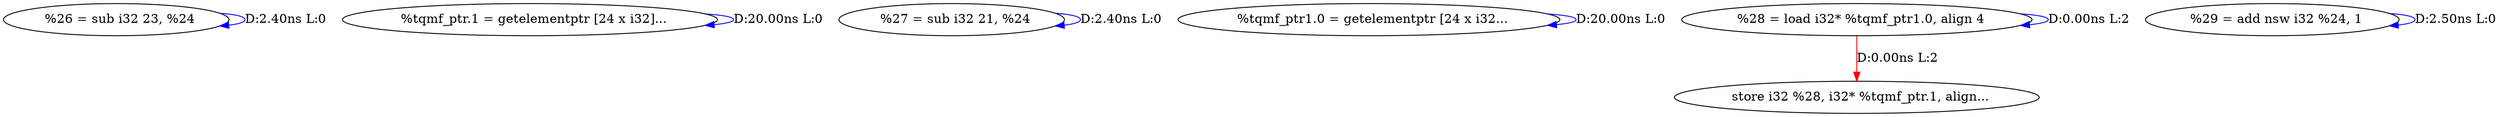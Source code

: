 digraph {
Node0x3153510[label="  %26 = sub i32 23, %24"];
Node0x3153510 -> Node0x3153510[label="D:2.40ns L:0",color=blue];
Node0x31535f0[label="  %tqmf_ptr.1 = getelementptr [24 x i32]..."];
Node0x31535f0 -> Node0x31535f0[label="D:20.00ns L:0",color=blue];
Node0x3153710[label="  %27 = sub i32 21, %24"];
Node0x3153710 -> Node0x3153710[label="D:2.40ns L:0",color=blue];
Node0x31537f0[label="  %tqmf_ptr1.0 = getelementptr [24 x i32..."];
Node0x31537f0 -> Node0x31537f0[label="D:20.00ns L:0",color=blue];
Node0x31538d0[label="  %28 = load i32* %tqmf_ptr1.0, align 4"];
Node0x31538d0 -> Node0x31538d0[label="D:0.00ns L:2",color=blue];
Node0x31539b0[label="  store i32 %28, i32* %tqmf_ptr.1, align..."];
Node0x31538d0 -> Node0x31539b0[label="D:0.00ns L:2",color=red];
Node0x3153a90[label="  %29 = add nsw i32 %24, 1"];
Node0x3153a90 -> Node0x3153a90[label="D:2.50ns L:0",color=blue];
}
